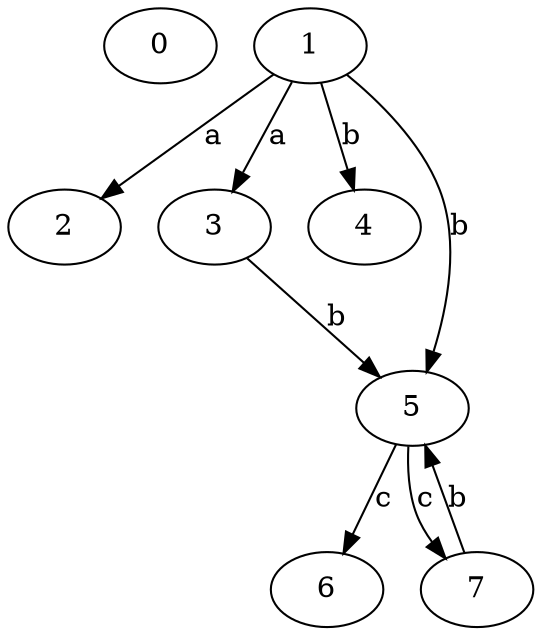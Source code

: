 strict digraph  {
0;
1;
2;
3;
4;
5;
6;
7;
1 -> 2  [label=a];
1 -> 3  [label=a];
1 -> 4  [label=b];
1 -> 5  [label=b];
3 -> 5  [label=b];
5 -> 6  [label=c];
5 -> 7  [label=c];
7 -> 5  [label=b];
}
